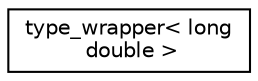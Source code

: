 digraph "Graphical Class Hierarchy"
{
 // INTERACTIVE_SVG=YES
  edge [fontname="Helvetica",fontsize="10",labelfontname="Helvetica",labelfontsize="10"];
  node [fontname="Helvetica",fontsize="10",shape=record];
  rankdir="LR";
  Node1 [label="type_wrapper\< long\l double \>",height=0.2,width=0.4,color="black", fillcolor="white", style="filled",URL="$classtype__wrapper_3_01long_01double_01_4.html"];
}

